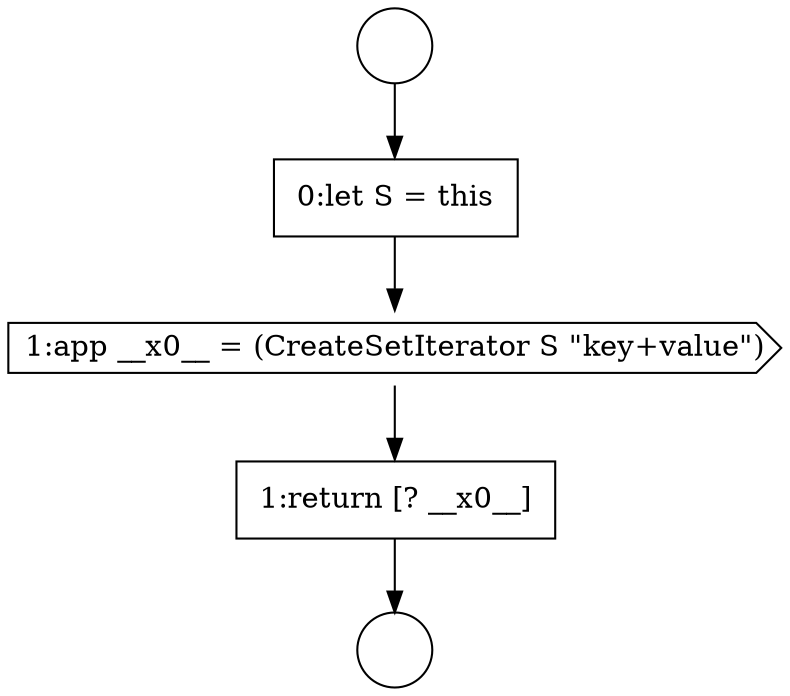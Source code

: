 digraph {
  node14585 [shape=cds, label=<<font color="black">1:app __x0__ = (CreateSetIterator S &quot;key+value&quot;)</font>> color="black" fillcolor="white" style=filled]
  node14584 [shape=none, margin=0, label=<<font color="black">
    <table border="0" cellborder="1" cellspacing="0" cellpadding="10">
      <tr><td align="left">0:let S = this</td></tr>
    </table>
  </font>> color="black" fillcolor="white" style=filled]
  node14586 [shape=none, margin=0, label=<<font color="black">
    <table border="0" cellborder="1" cellspacing="0" cellpadding="10">
      <tr><td align="left">1:return [? __x0__]</td></tr>
    </table>
  </font>> color="black" fillcolor="white" style=filled]
  node14582 [shape=circle label=" " color="black" fillcolor="white" style=filled]
  node14583 [shape=circle label=" " color="black" fillcolor="white" style=filled]
  node14582 -> node14584 [ color="black"]
  node14584 -> node14585 [ color="black"]
  node14585 -> node14586 [ color="black"]
  node14586 -> node14583 [ color="black"]
}
